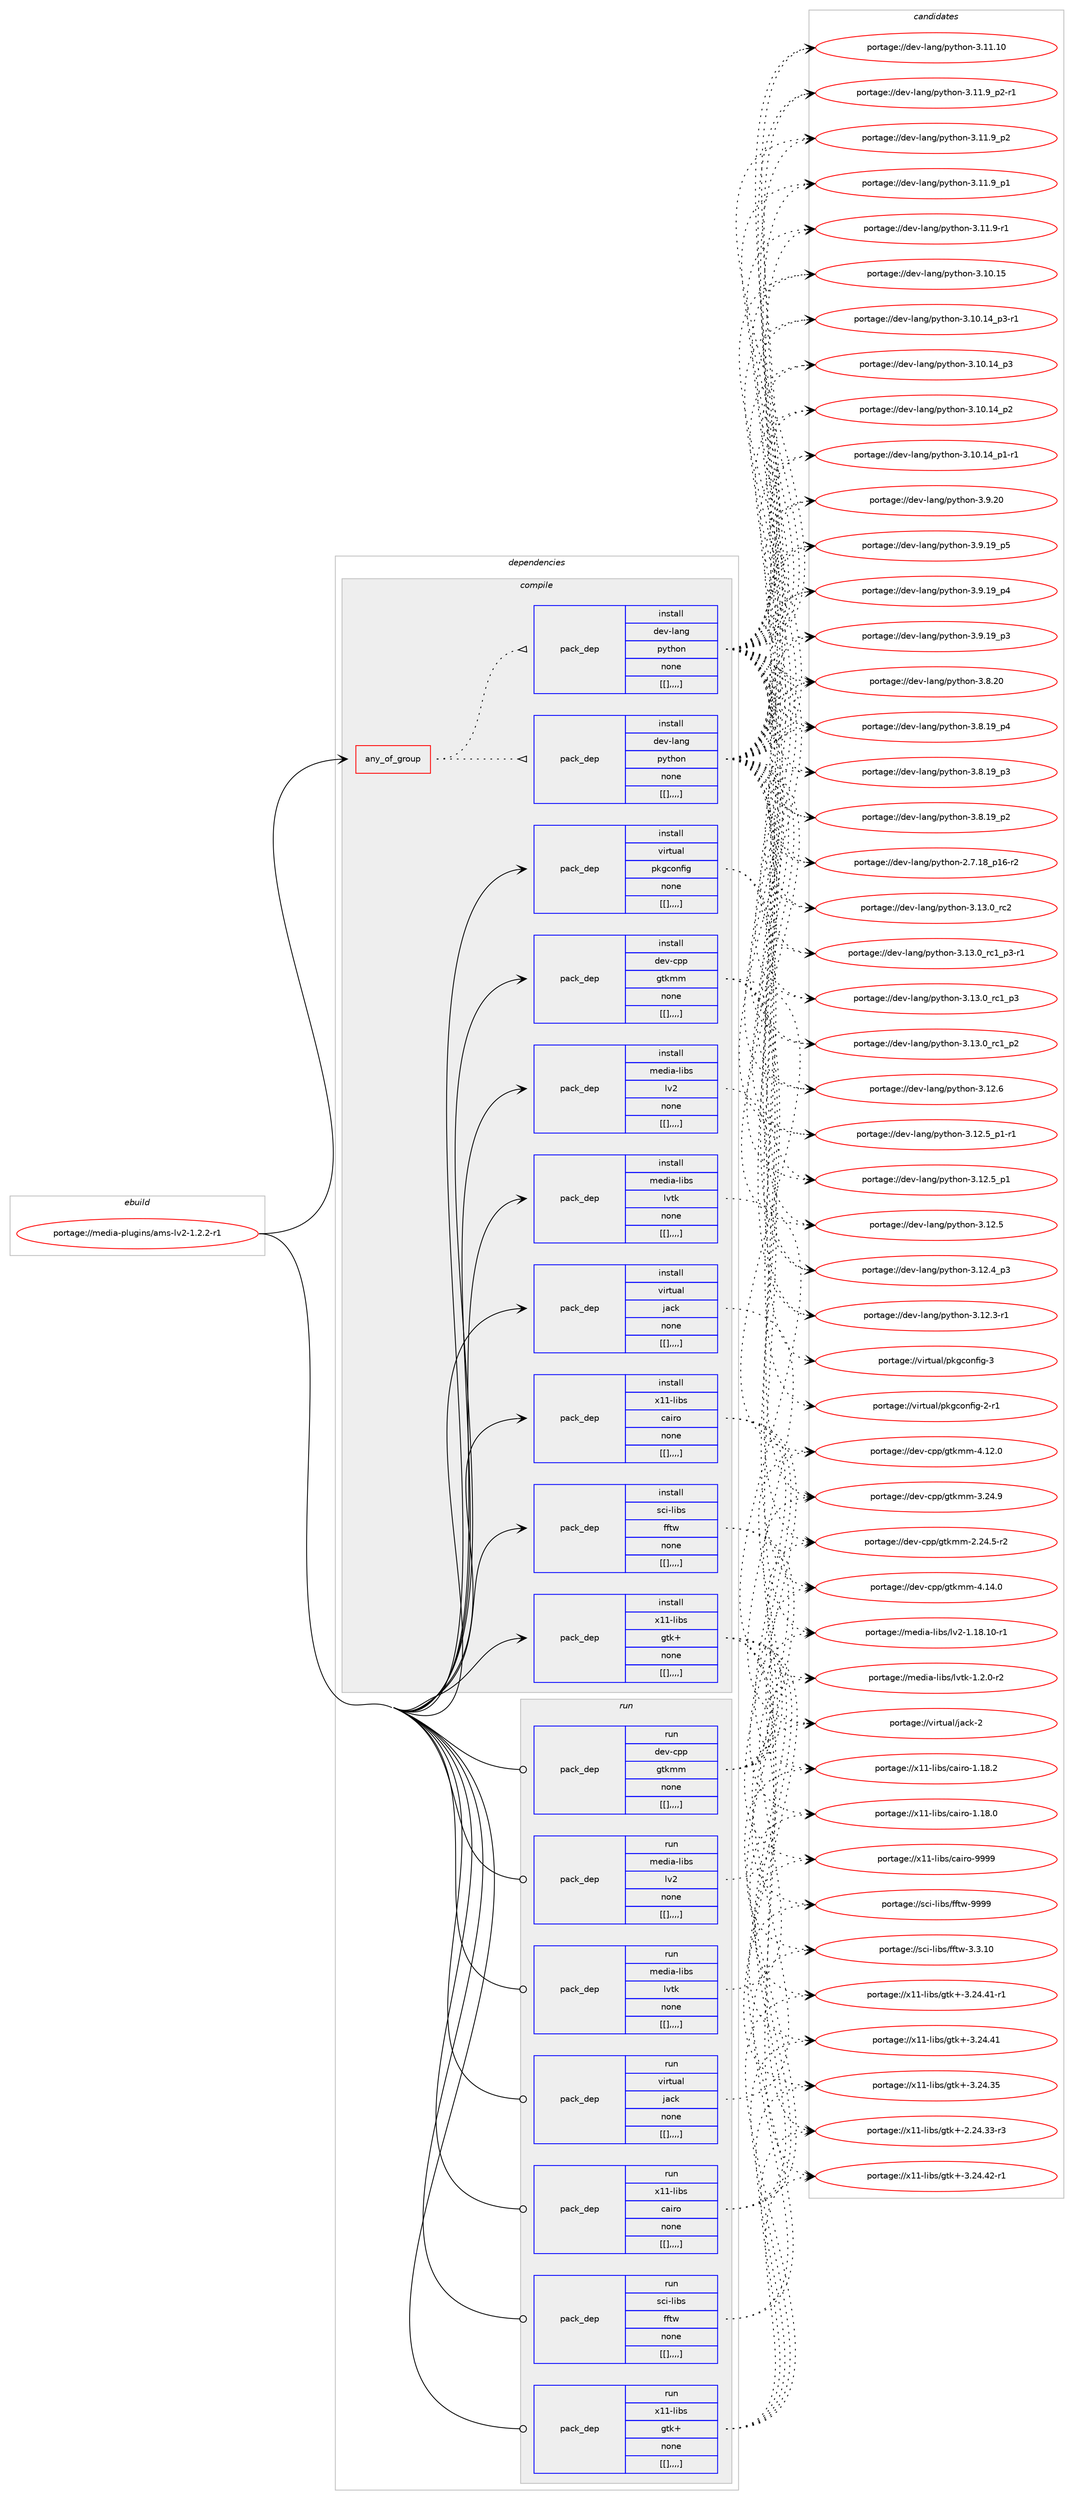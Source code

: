 digraph prolog {

# *************
# Graph options
# *************

newrank=true;
concentrate=true;
compound=true;
graph [rankdir=LR,fontname=Helvetica,fontsize=10,ranksep=1.5];#, ranksep=2.5, nodesep=0.2];
edge  [arrowhead=vee];
node  [fontname=Helvetica,fontsize=10];

# **********
# The ebuild
# **********

subgraph cluster_leftcol {
color=gray;
label=<<i>ebuild</i>>;
id [label="portage://media-plugins/ams-lv2-1.2.2-r1", color=red, width=4, href="../media-plugins/ams-lv2-1.2.2-r1.svg"];
}

# ****************
# The dependencies
# ****************

subgraph cluster_midcol {
color=gray;
label=<<i>dependencies</i>>;
subgraph cluster_compile {
fillcolor="#eeeeee";
style=filled;
label=<<i>compile</i>>;
subgraph any2393 {
dependency324738 [label=<<TABLE BORDER="0" CELLBORDER="1" CELLSPACING="0" CELLPADDING="4"><TR><TD CELLPADDING="10">any_of_group</TD></TR></TABLE>>, shape=none, color=red];subgraph pack239992 {
dependency324739 [label=<<TABLE BORDER="0" CELLBORDER="1" CELLSPACING="0" CELLPADDING="4" WIDTH="220"><TR><TD ROWSPAN="6" CELLPADDING="30">pack_dep</TD></TR><TR><TD WIDTH="110">install</TD></TR><TR><TD>dev-lang</TD></TR><TR><TD>python</TD></TR><TR><TD>none</TD></TR><TR><TD>[[],,,,]</TD></TR></TABLE>>, shape=none, color=blue];
}
dependency324738:e -> dependency324739:w [weight=20,style="dotted",arrowhead="oinv"];
subgraph pack239993 {
dependency324740 [label=<<TABLE BORDER="0" CELLBORDER="1" CELLSPACING="0" CELLPADDING="4" WIDTH="220"><TR><TD ROWSPAN="6" CELLPADDING="30">pack_dep</TD></TR><TR><TD WIDTH="110">install</TD></TR><TR><TD>dev-lang</TD></TR><TR><TD>python</TD></TR><TR><TD>none</TD></TR><TR><TD>[[],,,,]</TD></TR></TABLE>>, shape=none, color=blue];
}
dependency324738:e -> dependency324740:w [weight=20,style="dotted",arrowhead="oinv"];
}
id:e -> dependency324738:w [weight=20,style="solid",arrowhead="vee"];
subgraph pack239994 {
dependency324741 [label=<<TABLE BORDER="0" CELLBORDER="1" CELLSPACING="0" CELLPADDING="4" WIDTH="220"><TR><TD ROWSPAN="6" CELLPADDING="30">pack_dep</TD></TR><TR><TD WIDTH="110">install</TD></TR><TR><TD>dev-cpp</TD></TR><TR><TD>gtkmm</TD></TR><TR><TD>none</TD></TR><TR><TD>[[],,,,]</TD></TR></TABLE>>, shape=none, color=blue];
}
id:e -> dependency324741:w [weight=20,style="solid",arrowhead="vee"];
subgraph pack239995 {
dependency324742 [label=<<TABLE BORDER="0" CELLBORDER="1" CELLSPACING="0" CELLPADDING="4" WIDTH="220"><TR><TD ROWSPAN="6" CELLPADDING="30">pack_dep</TD></TR><TR><TD WIDTH="110">install</TD></TR><TR><TD>media-libs</TD></TR><TR><TD>lv2</TD></TR><TR><TD>none</TD></TR><TR><TD>[[],,,,]</TD></TR></TABLE>>, shape=none, color=blue];
}
id:e -> dependency324742:w [weight=20,style="solid",arrowhead="vee"];
subgraph pack239996 {
dependency324743 [label=<<TABLE BORDER="0" CELLBORDER="1" CELLSPACING="0" CELLPADDING="4" WIDTH="220"><TR><TD ROWSPAN="6" CELLPADDING="30">pack_dep</TD></TR><TR><TD WIDTH="110">install</TD></TR><TR><TD>media-libs</TD></TR><TR><TD>lvtk</TD></TR><TR><TD>none</TD></TR><TR><TD>[[],,,,]</TD></TR></TABLE>>, shape=none, color=blue];
}
id:e -> dependency324743:w [weight=20,style="solid",arrowhead="vee"];
subgraph pack239997 {
dependency324744 [label=<<TABLE BORDER="0" CELLBORDER="1" CELLSPACING="0" CELLPADDING="4" WIDTH="220"><TR><TD ROWSPAN="6" CELLPADDING="30">pack_dep</TD></TR><TR><TD WIDTH="110">install</TD></TR><TR><TD>sci-libs</TD></TR><TR><TD>fftw</TD></TR><TR><TD>none</TD></TR><TR><TD>[[],,,,]</TD></TR></TABLE>>, shape=none, color=blue];
}
id:e -> dependency324744:w [weight=20,style="solid",arrowhead="vee"];
subgraph pack239998 {
dependency324745 [label=<<TABLE BORDER="0" CELLBORDER="1" CELLSPACING="0" CELLPADDING="4" WIDTH="220"><TR><TD ROWSPAN="6" CELLPADDING="30">pack_dep</TD></TR><TR><TD WIDTH="110">install</TD></TR><TR><TD>virtual</TD></TR><TR><TD>jack</TD></TR><TR><TD>none</TD></TR><TR><TD>[[],,,,]</TD></TR></TABLE>>, shape=none, color=blue];
}
id:e -> dependency324745:w [weight=20,style="solid",arrowhead="vee"];
subgraph pack239999 {
dependency324746 [label=<<TABLE BORDER="0" CELLBORDER="1" CELLSPACING="0" CELLPADDING="4" WIDTH="220"><TR><TD ROWSPAN="6" CELLPADDING="30">pack_dep</TD></TR><TR><TD WIDTH="110">install</TD></TR><TR><TD>virtual</TD></TR><TR><TD>pkgconfig</TD></TR><TR><TD>none</TD></TR><TR><TD>[[],,,,]</TD></TR></TABLE>>, shape=none, color=blue];
}
id:e -> dependency324746:w [weight=20,style="solid",arrowhead="vee"];
subgraph pack240000 {
dependency324747 [label=<<TABLE BORDER="0" CELLBORDER="1" CELLSPACING="0" CELLPADDING="4" WIDTH="220"><TR><TD ROWSPAN="6" CELLPADDING="30">pack_dep</TD></TR><TR><TD WIDTH="110">install</TD></TR><TR><TD>x11-libs</TD></TR><TR><TD>cairo</TD></TR><TR><TD>none</TD></TR><TR><TD>[[],,,,]</TD></TR></TABLE>>, shape=none, color=blue];
}
id:e -> dependency324747:w [weight=20,style="solid",arrowhead="vee"];
subgraph pack240001 {
dependency324748 [label=<<TABLE BORDER="0" CELLBORDER="1" CELLSPACING="0" CELLPADDING="4" WIDTH="220"><TR><TD ROWSPAN="6" CELLPADDING="30">pack_dep</TD></TR><TR><TD WIDTH="110">install</TD></TR><TR><TD>x11-libs</TD></TR><TR><TD>gtk+</TD></TR><TR><TD>none</TD></TR><TR><TD>[[],,,,]</TD></TR></TABLE>>, shape=none, color=blue];
}
id:e -> dependency324748:w [weight=20,style="solid",arrowhead="vee"];
}
subgraph cluster_compileandrun {
fillcolor="#eeeeee";
style=filled;
label=<<i>compile and run</i>>;
}
subgraph cluster_run {
fillcolor="#eeeeee";
style=filled;
label=<<i>run</i>>;
subgraph pack240002 {
dependency324749 [label=<<TABLE BORDER="0" CELLBORDER="1" CELLSPACING="0" CELLPADDING="4" WIDTH="220"><TR><TD ROWSPAN="6" CELLPADDING="30">pack_dep</TD></TR><TR><TD WIDTH="110">run</TD></TR><TR><TD>dev-cpp</TD></TR><TR><TD>gtkmm</TD></TR><TR><TD>none</TD></TR><TR><TD>[[],,,,]</TD></TR></TABLE>>, shape=none, color=blue];
}
id:e -> dependency324749:w [weight=20,style="solid",arrowhead="odot"];
subgraph pack240003 {
dependency324750 [label=<<TABLE BORDER="0" CELLBORDER="1" CELLSPACING="0" CELLPADDING="4" WIDTH="220"><TR><TD ROWSPAN="6" CELLPADDING="30">pack_dep</TD></TR><TR><TD WIDTH="110">run</TD></TR><TR><TD>media-libs</TD></TR><TR><TD>lv2</TD></TR><TR><TD>none</TD></TR><TR><TD>[[],,,,]</TD></TR></TABLE>>, shape=none, color=blue];
}
id:e -> dependency324750:w [weight=20,style="solid",arrowhead="odot"];
subgraph pack240004 {
dependency324751 [label=<<TABLE BORDER="0" CELLBORDER="1" CELLSPACING="0" CELLPADDING="4" WIDTH="220"><TR><TD ROWSPAN="6" CELLPADDING="30">pack_dep</TD></TR><TR><TD WIDTH="110">run</TD></TR><TR><TD>media-libs</TD></TR><TR><TD>lvtk</TD></TR><TR><TD>none</TD></TR><TR><TD>[[],,,,]</TD></TR></TABLE>>, shape=none, color=blue];
}
id:e -> dependency324751:w [weight=20,style="solid",arrowhead="odot"];
subgraph pack240005 {
dependency324752 [label=<<TABLE BORDER="0" CELLBORDER="1" CELLSPACING="0" CELLPADDING="4" WIDTH="220"><TR><TD ROWSPAN="6" CELLPADDING="30">pack_dep</TD></TR><TR><TD WIDTH="110">run</TD></TR><TR><TD>sci-libs</TD></TR><TR><TD>fftw</TD></TR><TR><TD>none</TD></TR><TR><TD>[[],,,,]</TD></TR></TABLE>>, shape=none, color=blue];
}
id:e -> dependency324752:w [weight=20,style="solid",arrowhead="odot"];
subgraph pack240006 {
dependency324753 [label=<<TABLE BORDER="0" CELLBORDER="1" CELLSPACING="0" CELLPADDING="4" WIDTH="220"><TR><TD ROWSPAN="6" CELLPADDING="30">pack_dep</TD></TR><TR><TD WIDTH="110">run</TD></TR><TR><TD>virtual</TD></TR><TR><TD>jack</TD></TR><TR><TD>none</TD></TR><TR><TD>[[],,,,]</TD></TR></TABLE>>, shape=none, color=blue];
}
id:e -> dependency324753:w [weight=20,style="solid",arrowhead="odot"];
subgraph pack240007 {
dependency324754 [label=<<TABLE BORDER="0" CELLBORDER="1" CELLSPACING="0" CELLPADDING="4" WIDTH="220"><TR><TD ROWSPAN="6" CELLPADDING="30">pack_dep</TD></TR><TR><TD WIDTH="110">run</TD></TR><TR><TD>x11-libs</TD></TR><TR><TD>cairo</TD></TR><TR><TD>none</TD></TR><TR><TD>[[],,,,]</TD></TR></TABLE>>, shape=none, color=blue];
}
id:e -> dependency324754:w [weight=20,style="solid",arrowhead="odot"];
subgraph pack240008 {
dependency324755 [label=<<TABLE BORDER="0" CELLBORDER="1" CELLSPACING="0" CELLPADDING="4" WIDTH="220"><TR><TD ROWSPAN="6" CELLPADDING="30">pack_dep</TD></TR><TR><TD WIDTH="110">run</TD></TR><TR><TD>x11-libs</TD></TR><TR><TD>gtk+</TD></TR><TR><TD>none</TD></TR><TR><TD>[[],,,,]</TD></TR></TABLE>>, shape=none, color=blue];
}
id:e -> dependency324755:w [weight=20,style="solid",arrowhead="odot"];
}
}

# **************
# The candidates
# **************

subgraph cluster_choices {
rank=same;
color=gray;
label=<<i>candidates</i>>;

subgraph choice239992 {
color=black;
nodesep=1;
choice10010111845108971101034711212111610411111045514649514648951149950 [label="portage://dev-lang/python-3.13.0_rc2", color=red, width=4,href="../dev-lang/python-3.13.0_rc2.svg"];
choice1001011184510897110103471121211161041111104551464951464895114994995112514511449 [label="portage://dev-lang/python-3.13.0_rc1_p3-r1", color=red, width=4,href="../dev-lang/python-3.13.0_rc1_p3-r1.svg"];
choice100101118451089711010347112121116104111110455146495146489511499499511251 [label="portage://dev-lang/python-3.13.0_rc1_p3", color=red, width=4,href="../dev-lang/python-3.13.0_rc1_p3.svg"];
choice100101118451089711010347112121116104111110455146495146489511499499511250 [label="portage://dev-lang/python-3.13.0_rc1_p2", color=red, width=4,href="../dev-lang/python-3.13.0_rc1_p2.svg"];
choice10010111845108971101034711212111610411111045514649504654 [label="portage://dev-lang/python-3.12.6", color=red, width=4,href="../dev-lang/python-3.12.6.svg"];
choice1001011184510897110103471121211161041111104551464950465395112494511449 [label="portage://dev-lang/python-3.12.5_p1-r1", color=red, width=4,href="../dev-lang/python-3.12.5_p1-r1.svg"];
choice100101118451089711010347112121116104111110455146495046539511249 [label="portage://dev-lang/python-3.12.5_p1", color=red, width=4,href="../dev-lang/python-3.12.5_p1.svg"];
choice10010111845108971101034711212111610411111045514649504653 [label="portage://dev-lang/python-3.12.5", color=red, width=4,href="../dev-lang/python-3.12.5.svg"];
choice100101118451089711010347112121116104111110455146495046529511251 [label="portage://dev-lang/python-3.12.4_p3", color=red, width=4,href="../dev-lang/python-3.12.4_p3.svg"];
choice100101118451089711010347112121116104111110455146495046514511449 [label="portage://dev-lang/python-3.12.3-r1", color=red, width=4,href="../dev-lang/python-3.12.3-r1.svg"];
choice1001011184510897110103471121211161041111104551464949464948 [label="portage://dev-lang/python-3.11.10", color=red, width=4,href="../dev-lang/python-3.11.10.svg"];
choice1001011184510897110103471121211161041111104551464949465795112504511449 [label="portage://dev-lang/python-3.11.9_p2-r1", color=red, width=4,href="../dev-lang/python-3.11.9_p2-r1.svg"];
choice100101118451089711010347112121116104111110455146494946579511250 [label="portage://dev-lang/python-3.11.9_p2", color=red, width=4,href="../dev-lang/python-3.11.9_p2.svg"];
choice100101118451089711010347112121116104111110455146494946579511249 [label="portage://dev-lang/python-3.11.9_p1", color=red, width=4,href="../dev-lang/python-3.11.9_p1.svg"];
choice100101118451089711010347112121116104111110455146494946574511449 [label="portage://dev-lang/python-3.11.9-r1", color=red, width=4,href="../dev-lang/python-3.11.9-r1.svg"];
choice1001011184510897110103471121211161041111104551464948464953 [label="portage://dev-lang/python-3.10.15", color=red, width=4,href="../dev-lang/python-3.10.15.svg"];
choice100101118451089711010347112121116104111110455146494846495295112514511449 [label="portage://dev-lang/python-3.10.14_p3-r1", color=red, width=4,href="../dev-lang/python-3.10.14_p3-r1.svg"];
choice10010111845108971101034711212111610411111045514649484649529511251 [label="portage://dev-lang/python-3.10.14_p3", color=red, width=4,href="../dev-lang/python-3.10.14_p3.svg"];
choice10010111845108971101034711212111610411111045514649484649529511250 [label="portage://dev-lang/python-3.10.14_p2", color=red, width=4,href="../dev-lang/python-3.10.14_p2.svg"];
choice100101118451089711010347112121116104111110455146494846495295112494511449 [label="portage://dev-lang/python-3.10.14_p1-r1", color=red, width=4,href="../dev-lang/python-3.10.14_p1-r1.svg"];
choice10010111845108971101034711212111610411111045514657465048 [label="portage://dev-lang/python-3.9.20", color=red, width=4,href="../dev-lang/python-3.9.20.svg"];
choice100101118451089711010347112121116104111110455146574649579511253 [label="portage://dev-lang/python-3.9.19_p5", color=red, width=4,href="../dev-lang/python-3.9.19_p5.svg"];
choice100101118451089711010347112121116104111110455146574649579511252 [label="portage://dev-lang/python-3.9.19_p4", color=red, width=4,href="../dev-lang/python-3.9.19_p4.svg"];
choice100101118451089711010347112121116104111110455146574649579511251 [label="portage://dev-lang/python-3.9.19_p3", color=red, width=4,href="../dev-lang/python-3.9.19_p3.svg"];
choice10010111845108971101034711212111610411111045514656465048 [label="portage://dev-lang/python-3.8.20", color=red, width=4,href="../dev-lang/python-3.8.20.svg"];
choice100101118451089711010347112121116104111110455146564649579511252 [label="portage://dev-lang/python-3.8.19_p4", color=red, width=4,href="../dev-lang/python-3.8.19_p4.svg"];
choice100101118451089711010347112121116104111110455146564649579511251 [label="portage://dev-lang/python-3.8.19_p3", color=red, width=4,href="../dev-lang/python-3.8.19_p3.svg"];
choice100101118451089711010347112121116104111110455146564649579511250 [label="portage://dev-lang/python-3.8.19_p2", color=red, width=4,href="../dev-lang/python-3.8.19_p2.svg"];
choice100101118451089711010347112121116104111110455046554649569511249544511450 [label="portage://dev-lang/python-2.7.18_p16-r2", color=red, width=4,href="../dev-lang/python-2.7.18_p16-r2.svg"];
dependency324739:e -> choice10010111845108971101034711212111610411111045514649514648951149950:w [style=dotted,weight="100"];
dependency324739:e -> choice1001011184510897110103471121211161041111104551464951464895114994995112514511449:w [style=dotted,weight="100"];
dependency324739:e -> choice100101118451089711010347112121116104111110455146495146489511499499511251:w [style=dotted,weight="100"];
dependency324739:e -> choice100101118451089711010347112121116104111110455146495146489511499499511250:w [style=dotted,weight="100"];
dependency324739:e -> choice10010111845108971101034711212111610411111045514649504654:w [style=dotted,weight="100"];
dependency324739:e -> choice1001011184510897110103471121211161041111104551464950465395112494511449:w [style=dotted,weight="100"];
dependency324739:e -> choice100101118451089711010347112121116104111110455146495046539511249:w [style=dotted,weight="100"];
dependency324739:e -> choice10010111845108971101034711212111610411111045514649504653:w [style=dotted,weight="100"];
dependency324739:e -> choice100101118451089711010347112121116104111110455146495046529511251:w [style=dotted,weight="100"];
dependency324739:e -> choice100101118451089711010347112121116104111110455146495046514511449:w [style=dotted,weight="100"];
dependency324739:e -> choice1001011184510897110103471121211161041111104551464949464948:w [style=dotted,weight="100"];
dependency324739:e -> choice1001011184510897110103471121211161041111104551464949465795112504511449:w [style=dotted,weight="100"];
dependency324739:e -> choice100101118451089711010347112121116104111110455146494946579511250:w [style=dotted,weight="100"];
dependency324739:e -> choice100101118451089711010347112121116104111110455146494946579511249:w [style=dotted,weight="100"];
dependency324739:e -> choice100101118451089711010347112121116104111110455146494946574511449:w [style=dotted,weight="100"];
dependency324739:e -> choice1001011184510897110103471121211161041111104551464948464953:w [style=dotted,weight="100"];
dependency324739:e -> choice100101118451089711010347112121116104111110455146494846495295112514511449:w [style=dotted,weight="100"];
dependency324739:e -> choice10010111845108971101034711212111610411111045514649484649529511251:w [style=dotted,weight="100"];
dependency324739:e -> choice10010111845108971101034711212111610411111045514649484649529511250:w [style=dotted,weight="100"];
dependency324739:e -> choice100101118451089711010347112121116104111110455146494846495295112494511449:w [style=dotted,weight="100"];
dependency324739:e -> choice10010111845108971101034711212111610411111045514657465048:w [style=dotted,weight="100"];
dependency324739:e -> choice100101118451089711010347112121116104111110455146574649579511253:w [style=dotted,weight="100"];
dependency324739:e -> choice100101118451089711010347112121116104111110455146574649579511252:w [style=dotted,weight="100"];
dependency324739:e -> choice100101118451089711010347112121116104111110455146574649579511251:w [style=dotted,weight="100"];
dependency324739:e -> choice10010111845108971101034711212111610411111045514656465048:w [style=dotted,weight="100"];
dependency324739:e -> choice100101118451089711010347112121116104111110455146564649579511252:w [style=dotted,weight="100"];
dependency324739:e -> choice100101118451089711010347112121116104111110455146564649579511251:w [style=dotted,weight="100"];
dependency324739:e -> choice100101118451089711010347112121116104111110455146564649579511250:w [style=dotted,weight="100"];
dependency324739:e -> choice100101118451089711010347112121116104111110455046554649569511249544511450:w [style=dotted,weight="100"];
}
subgraph choice239993 {
color=black;
nodesep=1;
choice10010111845108971101034711212111610411111045514649514648951149950 [label="portage://dev-lang/python-3.13.0_rc2", color=red, width=4,href="../dev-lang/python-3.13.0_rc2.svg"];
choice1001011184510897110103471121211161041111104551464951464895114994995112514511449 [label="portage://dev-lang/python-3.13.0_rc1_p3-r1", color=red, width=4,href="../dev-lang/python-3.13.0_rc1_p3-r1.svg"];
choice100101118451089711010347112121116104111110455146495146489511499499511251 [label="portage://dev-lang/python-3.13.0_rc1_p3", color=red, width=4,href="../dev-lang/python-3.13.0_rc1_p3.svg"];
choice100101118451089711010347112121116104111110455146495146489511499499511250 [label="portage://dev-lang/python-3.13.0_rc1_p2", color=red, width=4,href="../dev-lang/python-3.13.0_rc1_p2.svg"];
choice10010111845108971101034711212111610411111045514649504654 [label="portage://dev-lang/python-3.12.6", color=red, width=4,href="../dev-lang/python-3.12.6.svg"];
choice1001011184510897110103471121211161041111104551464950465395112494511449 [label="portage://dev-lang/python-3.12.5_p1-r1", color=red, width=4,href="../dev-lang/python-3.12.5_p1-r1.svg"];
choice100101118451089711010347112121116104111110455146495046539511249 [label="portage://dev-lang/python-3.12.5_p1", color=red, width=4,href="../dev-lang/python-3.12.5_p1.svg"];
choice10010111845108971101034711212111610411111045514649504653 [label="portage://dev-lang/python-3.12.5", color=red, width=4,href="../dev-lang/python-3.12.5.svg"];
choice100101118451089711010347112121116104111110455146495046529511251 [label="portage://dev-lang/python-3.12.4_p3", color=red, width=4,href="../dev-lang/python-3.12.4_p3.svg"];
choice100101118451089711010347112121116104111110455146495046514511449 [label="portage://dev-lang/python-3.12.3-r1", color=red, width=4,href="../dev-lang/python-3.12.3-r1.svg"];
choice1001011184510897110103471121211161041111104551464949464948 [label="portage://dev-lang/python-3.11.10", color=red, width=4,href="../dev-lang/python-3.11.10.svg"];
choice1001011184510897110103471121211161041111104551464949465795112504511449 [label="portage://dev-lang/python-3.11.9_p2-r1", color=red, width=4,href="../dev-lang/python-3.11.9_p2-r1.svg"];
choice100101118451089711010347112121116104111110455146494946579511250 [label="portage://dev-lang/python-3.11.9_p2", color=red, width=4,href="../dev-lang/python-3.11.9_p2.svg"];
choice100101118451089711010347112121116104111110455146494946579511249 [label="portage://dev-lang/python-3.11.9_p1", color=red, width=4,href="../dev-lang/python-3.11.9_p1.svg"];
choice100101118451089711010347112121116104111110455146494946574511449 [label="portage://dev-lang/python-3.11.9-r1", color=red, width=4,href="../dev-lang/python-3.11.9-r1.svg"];
choice1001011184510897110103471121211161041111104551464948464953 [label="portage://dev-lang/python-3.10.15", color=red, width=4,href="../dev-lang/python-3.10.15.svg"];
choice100101118451089711010347112121116104111110455146494846495295112514511449 [label="portage://dev-lang/python-3.10.14_p3-r1", color=red, width=4,href="../dev-lang/python-3.10.14_p3-r1.svg"];
choice10010111845108971101034711212111610411111045514649484649529511251 [label="portage://dev-lang/python-3.10.14_p3", color=red, width=4,href="../dev-lang/python-3.10.14_p3.svg"];
choice10010111845108971101034711212111610411111045514649484649529511250 [label="portage://dev-lang/python-3.10.14_p2", color=red, width=4,href="../dev-lang/python-3.10.14_p2.svg"];
choice100101118451089711010347112121116104111110455146494846495295112494511449 [label="portage://dev-lang/python-3.10.14_p1-r1", color=red, width=4,href="../dev-lang/python-3.10.14_p1-r1.svg"];
choice10010111845108971101034711212111610411111045514657465048 [label="portage://dev-lang/python-3.9.20", color=red, width=4,href="../dev-lang/python-3.9.20.svg"];
choice100101118451089711010347112121116104111110455146574649579511253 [label="portage://dev-lang/python-3.9.19_p5", color=red, width=4,href="../dev-lang/python-3.9.19_p5.svg"];
choice100101118451089711010347112121116104111110455146574649579511252 [label="portage://dev-lang/python-3.9.19_p4", color=red, width=4,href="../dev-lang/python-3.9.19_p4.svg"];
choice100101118451089711010347112121116104111110455146574649579511251 [label="portage://dev-lang/python-3.9.19_p3", color=red, width=4,href="../dev-lang/python-3.9.19_p3.svg"];
choice10010111845108971101034711212111610411111045514656465048 [label="portage://dev-lang/python-3.8.20", color=red, width=4,href="../dev-lang/python-3.8.20.svg"];
choice100101118451089711010347112121116104111110455146564649579511252 [label="portage://dev-lang/python-3.8.19_p4", color=red, width=4,href="../dev-lang/python-3.8.19_p4.svg"];
choice100101118451089711010347112121116104111110455146564649579511251 [label="portage://dev-lang/python-3.8.19_p3", color=red, width=4,href="../dev-lang/python-3.8.19_p3.svg"];
choice100101118451089711010347112121116104111110455146564649579511250 [label="portage://dev-lang/python-3.8.19_p2", color=red, width=4,href="../dev-lang/python-3.8.19_p2.svg"];
choice100101118451089711010347112121116104111110455046554649569511249544511450 [label="portage://dev-lang/python-2.7.18_p16-r2", color=red, width=4,href="../dev-lang/python-2.7.18_p16-r2.svg"];
dependency324740:e -> choice10010111845108971101034711212111610411111045514649514648951149950:w [style=dotted,weight="100"];
dependency324740:e -> choice1001011184510897110103471121211161041111104551464951464895114994995112514511449:w [style=dotted,weight="100"];
dependency324740:e -> choice100101118451089711010347112121116104111110455146495146489511499499511251:w [style=dotted,weight="100"];
dependency324740:e -> choice100101118451089711010347112121116104111110455146495146489511499499511250:w [style=dotted,weight="100"];
dependency324740:e -> choice10010111845108971101034711212111610411111045514649504654:w [style=dotted,weight="100"];
dependency324740:e -> choice1001011184510897110103471121211161041111104551464950465395112494511449:w [style=dotted,weight="100"];
dependency324740:e -> choice100101118451089711010347112121116104111110455146495046539511249:w [style=dotted,weight="100"];
dependency324740:e -> choice10010111845108971101034711212111610411111045514649504653:w [style=dotted,weight="100"];
dependency324740:e -> choice100101118451089711010347112121116104111110455146495046529511251:w [style=dotted,weight="100"];
dependency324740:e -> choice100101118451089711010347112121116104111110455146495046514511449:w [style=dotted,weight="100"];
dependency324740:e -> choice1001011184510897110103471121211161041111104551464949464948:w [style=dotted,weight="100"];
dependency324740:e -> choice1001011184510897110103471121211161041111104551464949465795112504511449:w [style=dotted,weight="100"];
dependency324740:e -> choice100101118451089711010347112121116104111110455146494946579511250:w [style=dotted,weight="100"];
dependency324740:e -> choice100101118451089711010347112121116104111110455146494946579511249:w [style=dotted,weight="100"];
dependency324740:e -> choice100101118451089711010347112121116104111110455146494946574511449:w [style=dotted,weight="100"];
dependency324740:e -> choice1001011184510897110103471121211161041111104551464948464953:w [style=dotted,weight="100"];
dependency324740:e -> choice100101118451089711010347112121116104111110455146494846495295112514511449:w [style=dotted,weight="100"];
dependency324740:e -> choice10010111845108971101034711212111610411111045514649484649529511251:w [style=dotted,weight="100"];
dependency324740:e -> choice10010111845108971101034711212111610411111045514649484649529511250:w [style=dotted,weight="100"];
dependency324740:e -> choice100101118451089711010347112121116104111110455146494846495295112494511449:w [style=dotted,weight="100"];
dependency324740:e -> choice10010111845108971101034711212111610411111045514657465048:w [style=dotted,weight="100"];
dependency324740:e -> choice100101118451089711010347112121116104111110455146574649579511253:w [style=dotted,weight="100"];
dependency324740:e -> choice100101118451089711010347112121116104111110455146574649579511252:w [style=dotted,weight="100"];
dependency324740:e -> choice100101118451089711010347112121116104111110455146574649579511251:w [style=dotted,weight="100"];
dependency324740:e -> choice10010111845108971101034711212111610411111045514656465048:w [style=dotted,weight="100"];
dependency324740:e -> choice100101118451089711010347112121116104111110455146564649579511252:w [style=dotted,weight="100"];
dependency324740:e -> choice100101118451089711010347112121116104111110455146564649579511251:w [style=dotted,weight="100"];
dependency324740:e -> choice100101118451089711010347112121116104111110455146564649579511250:w [style=dotted,weight="100"];
dependency324740:e -> choice100101118451089711010347112121116104111110455046554649569511249544511450:w [style=dotted,weight="100"];
}
subgraph choice239994 {
color=black;
nodesep=1;
choice10010111845991121124710311610710910945524649524648 [label="portage://dev-cpp/gtkmm-4.14.0", color=red, width=4,href="../dev-cpp/gtkmm-4.14.0.svg"];
choice10010111845991121124710311610710910945524649504648 [label="portage://dev-cpp/gtkmm-4.12.0", color=red, width=4,href="../dev-cpp/gtkmm-4.12.0.svg"];
choice10010111845991121124710311610710910945514650524657 [label="portage://dev-cpp/gtkmm-3.24.9", color=red, width=4,href="../dev-cpp/gtkmm-3.24.9.svg"];
choice100101118459911211247103116107109109455046505246534511450 [label="portage://dev-cpp/gtkmm-2.24.5-r2", color=red, width=4,href="../dev-cpp/gtkmm-2.24.5-r2.svg"];
dependency324741:e -> choice10010111845991121124710311610710910945524649524648:w [style=dotted,weight="100"];
dependency324741:e -> choice10010111845991121124710311610710910945524649504648:w [style=dotted,weight="100"];
dependency324741:e -> choice10010111845991121124710311610710910945514650524657:w [style=dotted,weight="100"];
dependency324741:e -> choice100101118459911211247103116107109109455046505246534511450:w [style=dotted,weight="100"];
}
subgraph choice239995 {
color=black;
nodesep=1;
choice109101100105974510810598115471081185045494649564649484511449 [label="portage://media-libs/lv2-1.18.10-r1", color=red, width=4,href="../media-libs/lv2-1.18.10-r1.svg"];
dependency324742:e -> choice109101100105974510810598115471081185045494649564649484511449:w [style=dotted,weight="100"];
}
subgraph choice239996 {
color=black;
nodesep=1;
choice109101100105974510810598115471081181161074549465046484511450 [label="portage://media-libs/lvtk-1.2.0-r2", color=red, width=4,href="../media-libs/lvtk-1.2.0-r2.svg"];
dependency324743:e -> choice109101100105974510810598115471081181161074549465046484511450:w [style=dotted,weight="100"];
}
subgraph choice239997 {
color=black;
nodesep=1;
choice115991054510810598115471021021161194557575757 [label="portage://sci-libs/fftw-9999", color=red, width=4,href="../sci-libs/fftw-9999.svg"];
choice1159910545108105981154710210211611945514651464948 [label="portage://sci-libs/fftw-3.3.10", color=red, width=4,href="../sci-libs/fftw-3.3.10.svg"];
dependency324744:e -> choice115991054510810598115471021021161194557575757:w [style=dotted,weight="100"];
dependency324744:e -> choice1159910545108105981154710210211611945514651464948:w [style=dotted,weight="100"];
}
subgraph choice239998 {
color=black;
nodesep=1;
choice118105114116117971084710697991074550 [label="portage://virtual/jack-2", color=red, width=4,href="../virtual/jack-2.svg"];
dependency324745:e -> choice118105114116117971084710697991074550:w [style=dotted,weight="100"];
}
subgraph choice239999 {
color=black;
nodesep=1;
choice1181051141161179710847112107103991111101021051034551 [label="portage://virtual/pkgconfig-3", color=red, width=4,href="../virtual/pkgconfig-3.svg"];
choice11810511411611797108471121071039911111010210510345504511449 [label="portage://virtual/pkgconfig-2-r1", color=red, width=4,href="../virtual/pkgconfig-2-r1.svg"];
dependency324746:e -> choice1181051141161179710847112107103991111101021051034551:w [style=dotted,weight="100"];
dependency324746:e -> choice11810511411611797108471121071039911111010210510345504511449:w [style=dotted,weight="100"];
}
subgraph choice240000 {
color=black;
nodesep=1;
choice120494945108105981154799971051141114557575757 [label="portage://x11-libs/cairo-9999", color=red, width=4,href="../x11-libs/cairo-9999.svg"];
choice1204949451081059811547999710511411145494649564650 [label="portage://x11-libs/cairo-1.18.2", color=red, width=4,href="../x11-libs/cairo-1.18.2.svg"];
choice1204949451081059811547999710511411145494649564648 [label="portage://x11-libs/cairo-1.18.0", color=red, width=4,href="../x11-libs/cairo-1.18.0.svg"];
dependency324747:e -> choice120494945108105981154799971051141114557575757:w [style=dotted,weight="100"];
dependency324747:e -> choice1204949451081059811547999710511411145494649564650:w [style=dotted,weight="100"];
dependency324747:e -> choice1204949451081059811547999710511411145494649564648:w [style=dotted,weight="100"];
}
subgraph choice240001 {
color=black;
nodesep=1;
choice12049494510810598115471031161074345514650524652504511449 [label="portage://x11-libs/gtk+-3.24.42-r1", color=red, width=4,href="../x11-libs/gtk+-3.24.42-r1.svg"];
choice12049494510810598115471031161074345514650524652494511449 [label="portage://x11-libs/gtk+-3.24.41-r1", color=red, width=4,href="../x11-libs/gtk+-3.24.41-r1.svg"];
choice1204949451081059811547103116107434551465052465249 [label="portage://x11-libs/gtk+-3.24.41", color=red, width=4,href="../x11-libs/gtk+-3.24.41.svg"];
choice1204949451081059811547103116107434551465052465153 [label="portage://x11-libs/gtk+-3.24.35", color=red, width=4,href="../x11-libs/gtk+-3.24.35.svg"];
choice12049494510810598115471031161074345504650524651514511451 [label="portage://x11-libs/gtk+-2.24.33-r3", color=red, width=4,href="../x11-libs/gtk+-2.24.33-r3.svg"];
dependency324748:e -> choice12049494510810598115471031161074345514650524652504511449:w [style=dotted,weight="100"];
dependency324748:e -> choice12049494510810598115471031161074345514650524652494511449:w [style=dotted,weight="100"];
dependency324748:e -> choice1204949451081059811547103116107434551465052465249:w [style=dotted,weight="100"];
dependency324748:e -> choice1204949451081059811547103116107434551465052465153:w [style=dotted,weight="100"];
dependency324748:e -> choice12049494510810598115471031161074345504650524651514511451:w [style=dotted,weight="100"];
}
subgraph choice240002 {
color=black;
nodesep=1;
choice10010111845991121124710311610710910945524649524648 [label="portage://dev-cpp/gtkmm-4.14.0", color=red, width=4,href="../dev-cpp/gtkmm-4.14.0.svg"];
choice10010111845991121124710311610710910945524649504648 [label="portage://dev-cpp/gtkmm-4.12.0", color=red, width=4,href="../dev-cpp/gtkmm-4.12.0.svg"];
choice10010111845991121124710311610710910945514650524657 [label="portage://dev-cpp/gtkmm-3.24.9", color=red, width=4,href="../dev-cpp/gtkmm-3.24.9.svg"];
choice100101118459911211247103116107109109455046505246534511450 [label="portage://dev-cpp/gtkmm-2.24.5-r2", color=red, width=4,href="../dev-cpp/gtkmm-2.24.5-r2.svg"];
dependency324749:e -> choice10010111845991121124710311610710910945524649524648:w [style=dotted,weight="100"];
dependency324749:e -> choice10010111845991121124710311610710910945524649504648:w [style=dotted,weight="100"];
dependency324749:e -> choice10010111845991121124710311610710910945514650524657:w [style=dotted,weight="100"];
dependency324749:e -> choice100101118459911211247103116107109109455046505246534511450:w [style=dotted,weight="100"];
}
subgraph choice240003 {
color=black;
nodesep=1;
choice109101100105974510810598115471081185045494649564649484511449 [label="portage://media-libs/lv2-1.18.10-r1", color=red, width=4,href="../media-libs/lv2-1.18.10-r1.svg"];
dependency324750:e -> choice109101100105974510810598115471081185045494649564649484511449:w [style=dotted,weight="100"];
}
subgraph choice240004 {
color=black;
nodesep=1;
choice109101100105974510810598115471081181161074549465046484511450 [label="portage://media-libs/lvtk-1.2.0-r2", color=red, width=4,href="../media-libs/lvtk-1.2.0-r2.svg"];
dependency324751:e -> choice109101100105974510810598115471081181161074549465046484511450:w [style=dotted,weight="100"];
}
subgraph choice240005 {
color=black;
nodesep=1;
choice115991054510810598115471021021161194557575757 [label="portage://sci-libs/fftw-9999", color=red, width=4,href="../sci-libs/fftw-9999.svg"];
choice1159910545108105981154710210211611945514651464948 [label="portage://sci-libs/fftw-3.3.10", color=red, width=4,href="../sci-libs/fftw-3.3.10.svg"];
dependency324752:e -> choice115991054510810598115471021021161194557575757:w [style=dotted,weight="100"];
dependency324752:e -> choice1159910545108105981154710210211611945514651464948:w [style=dotted,weight="100"];
}
subgraph choice240006 {
color=black;
nodesep=1;
choice118105114116117971084710697991074550 [label="portage://virtual/jack-2", color=red, width=4,href="../virtual/jack-2.svg"];
dependency324753:e -> choice118105114116117971084710697991074550:w [style=dotted,weight="100"];
}
subgraph choice240007 {
color=black;
nodesep=1;
choice120494945108105981154799971051141114557575757 [label="portage://x11-libs/cairo-9999", color=red, width=4,href="../x11-libs/cairo-9999.svg"];
choice1204949451081059811547999710511411145494649564650 [label="portage://x11-libs/cairo-1.18.2", color=red, width=4,href="../x11-libs/cairo-1.18.2.svg"];
choice1204949451081059811547999710511411145494649564648 [label="portage://x11-libs/cairo-1.18.0", color=red, width=4,href="../x11-libs/cairo-1.18.0.svg"];
dependency324754:e -> choice120494945108105981154799971051141114557575757:w [style=dotted,weight="100"];
dependency324754:e -> choice1204949451081059811547999710511411145494649564650:w [style=dotted,weight="100"];
dependency324754:e -> choice1204949451081059811547999710511411145494649564648:w [style=dotted,weight="100"];
}
subgraph choice240008 {
color=black;
nodesep=1;
choice12049494510810598115471031161074345514650524652504511449 [label="portage://x11-libs/gtk+-3.24.42-r1", color=red, width=4,href="../x11-libs/gtk+-3.24.42-r1.svg"];
choice12049494510810598115471031161074345514650524652494511449 [label="portage://x11-libs/gtk+-3.24.41-r1", color=red, width=4,href="../x11-libs/gtk+-3.24.41-r1.svg"];
choice1204949451081059811547103116107434551465052465249 [label="portage://x11-libs/gtk+-3.24.41", color=red, width=4,href="../x11-libs/gtk+-3.24.41.svg"];
choice1204949451081059811547103116107434551465052465153 [label="portage://x11-libs/gtk+-3.24.35", color=red, width=4,href="../x11-libs/gtk+-3.24.35.svg"];
choice12049494510810598115471031161074345504650524651514511451 [label="portage://x11-libs/gtk+-2.24.33-r3", color=red, width=4,href="../x11-libs/gtk+-2.24.33-r3.svg"];
dependency324755:e -> choice12049494510810598115471031161074345514650524652504511449:w [style=dotted,weight="100"];
dependency324755:e -> choice12049494510810598115471031161074345514650524652494511449:w [style=dotted,weight="100"];
dependency324755:e -> choice1204949451081059811547103116107434551465052465249:w [style=dotted,weight="100"];
dependency324755:e -> choice1204949451081059811547103116107434551465052465153:w [style=dotted,weight="100"];
dependency324755:e -> choice12049494510810598115471031161074345504650524651514511451:w [style=dotted,weight="100"];
}
}

}
